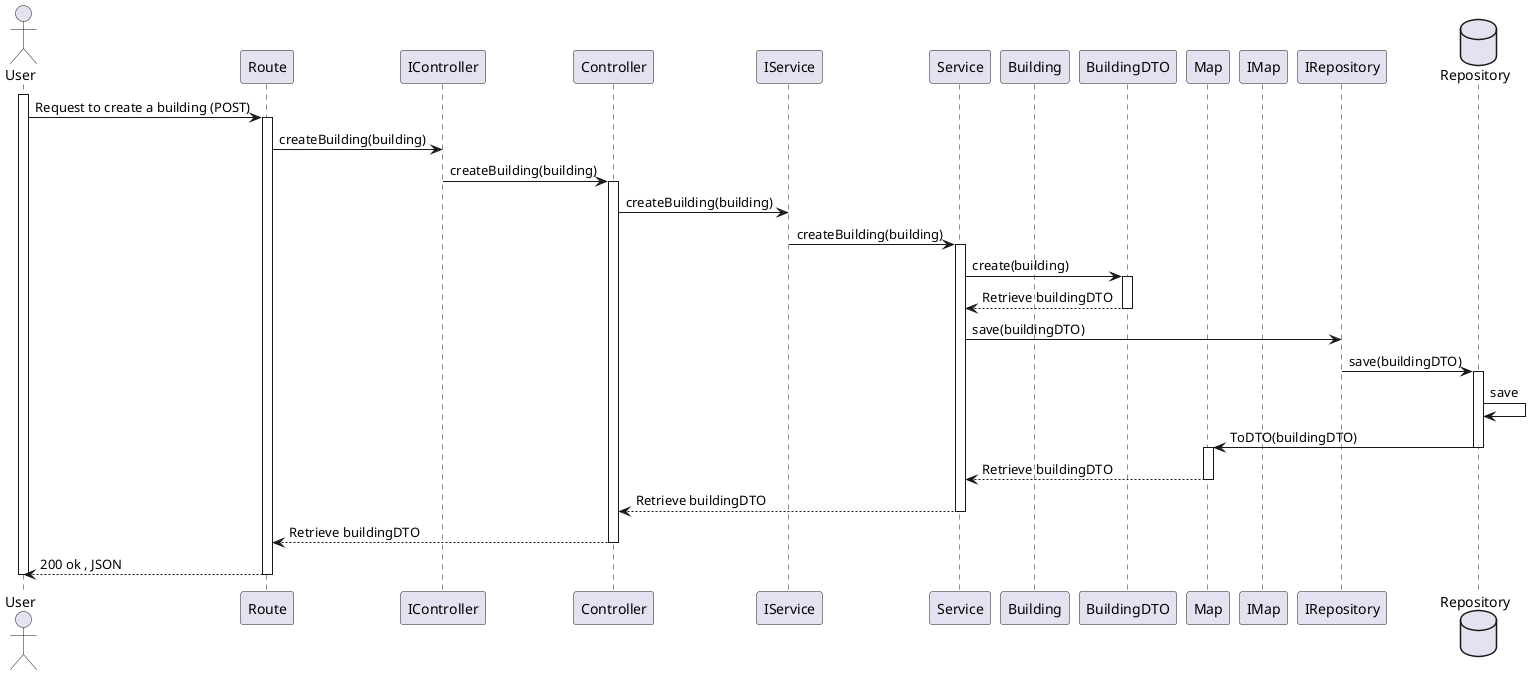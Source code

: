 @startuml
'http://plantuml.com/skinparam.html

actor User
participant BuildingRoute as "Route"
participant IBuildingController as "IController"
participant buildingController as "Controller"
participant IBuildingService as "IService"
participant buildingService as "Service"
participant building as "Building"
participant buildingDTO as "BuildingDTO"
participant buildingMap as "Map"
participant IBuildingMap as "IMap"
participant IBuildingRepository as "IRepository"
database buildingRepository as "Repository"


activate User
User -> BuildingRoute : Request to create a building (POST)
activate BuildingRoute
BuildingRoute -> IBuildingController : createBuilding(building)
IBuildingController -> buildingController : createBuilding(building)

activate buildingController
buildingController -> IBuildingService : createBuilding(building)

IBuildingService -> buildingService : createBuilding(building)
activate buildingService

buildingService -> buildingDTO : create(building)
activate buildingDTO
buildingDTO --> buildingService : Retrieve buildingDTO
deactivate buildingDTO
buildingService -> IBuildingRepository : save(buildingDTO)

IBuildingRepository -> buildingRepository : save(buildingDTO)

activate buildingRepository
buildingRepository -> buildingRepository : save
buildingRepository -> buildingMap : ToDTO(buildingDTO)
deactivate buildingRepository


activate buildingMap
buildingMap --> buildingService : Retrieve buildingDTO
deactivate buildingMap


buildingService --> buildingController : Retrieve buildingDTO
deactivate buildingService
buildingController --> BuildingRoute : Retrieve buildingDTO
deactivate buildingController
BuildingRoute --> User : 200 ok , JSON
deactivate BuildingRoute
deactivate User









@enduml
```